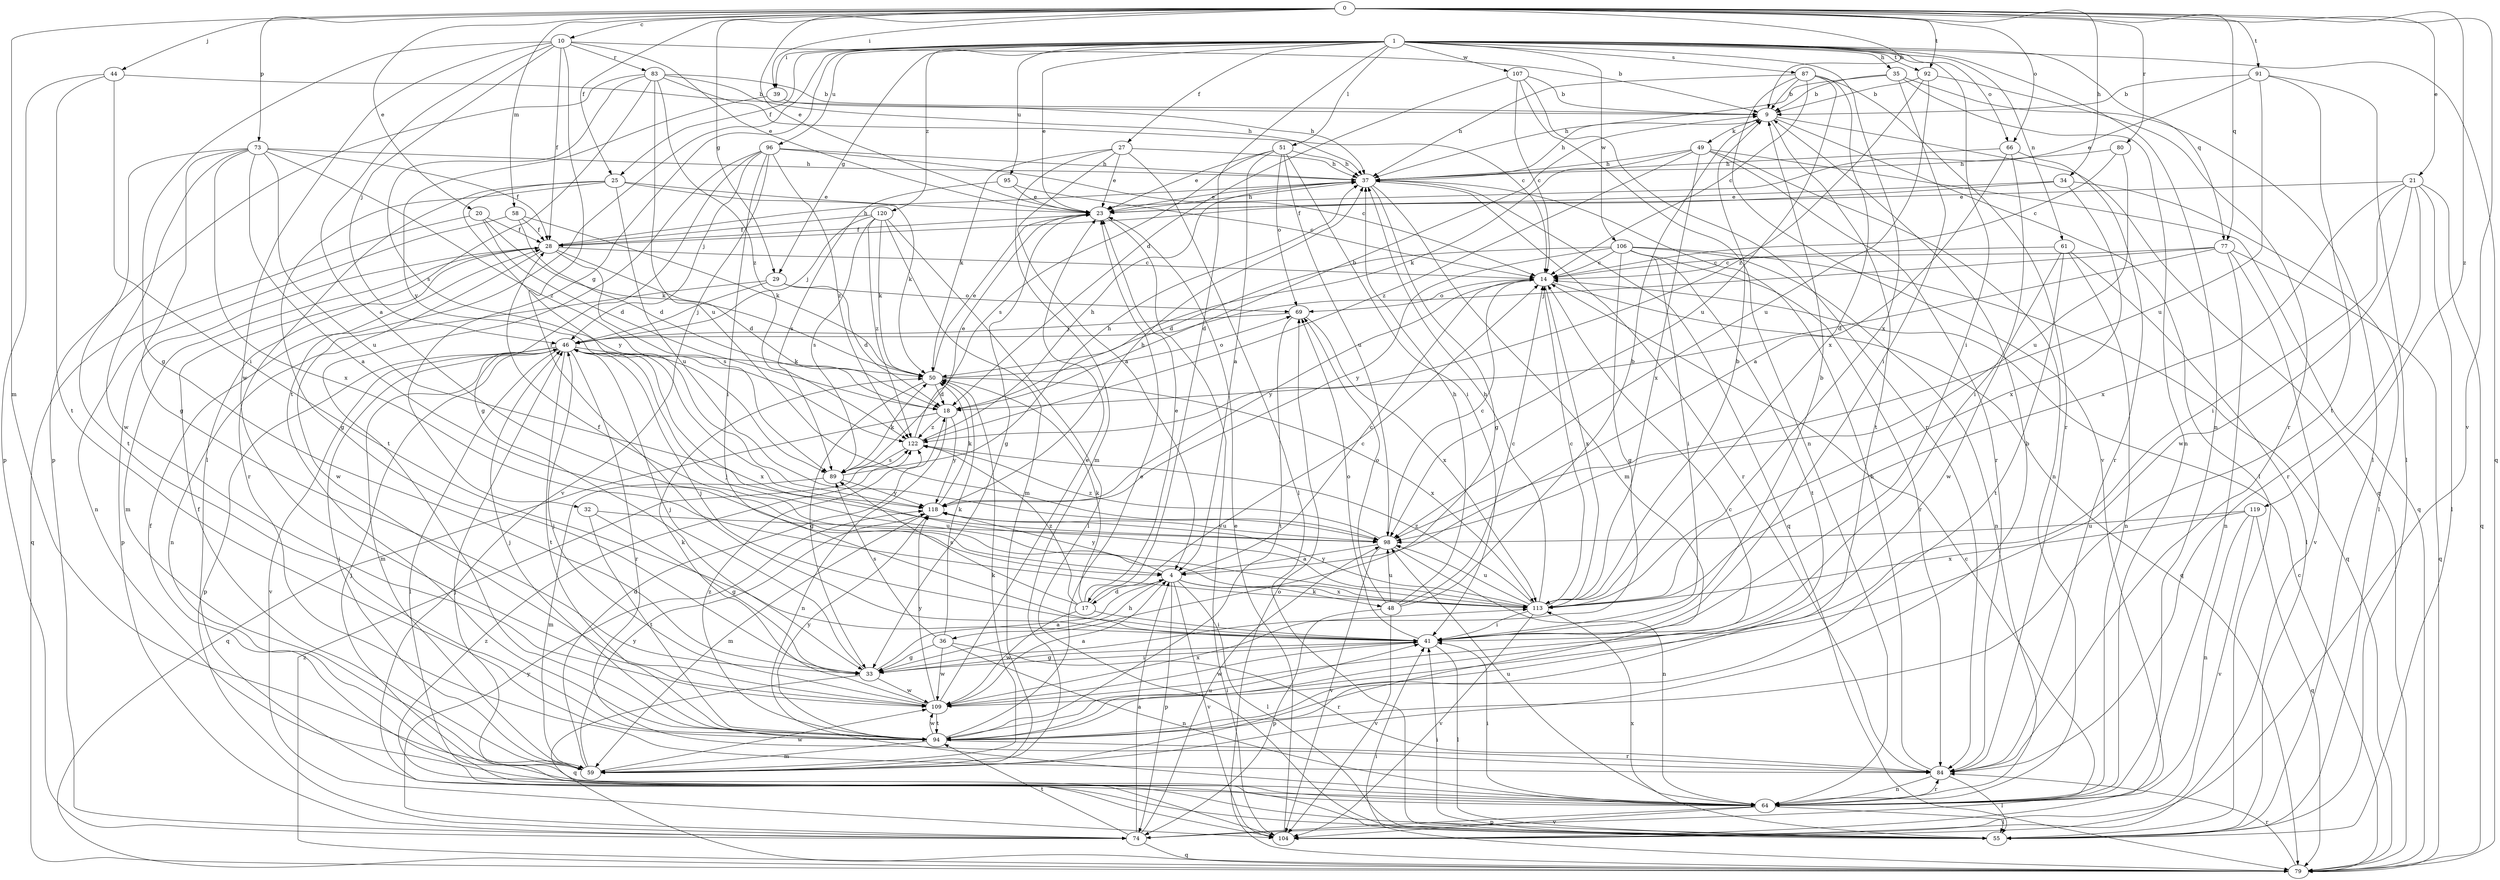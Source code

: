 strict digraph  {
0;
1;
4;
9;
10;
14;
17;
18;
20;
21;
23;
25;
27;
28;
29;
32;
33;
34;
35;
36;
37;
39;
41;
44;
46;
48;
49;
50;
51;
55;
58;
59;
61;
64;
66;
69;
73;
74;
77;
79;
80;
83;
84;
87;
89;
91;
92;
94;
95;
96;
98;
104;
106;
107;
109;
113;
118;
119;
120;
122;
0 -> 9  [label=b];
0 -> 10  [label=c];
0 -> 20  [label=e];
0 -> 21  [label=e];
0 -> 23  [label=e];
0 -> 25  [label=f];
0 -> 29  [label=g];
0 -> 34  [label=h];
0 -> 39  [label=i];
0 -> 44  [label=j];
0 -> 58  [label=m];
0 -> 59  [label=m];
0 -> 66  [label=o];
0 -> 73  [label=p];
0 -> 77  [label=q];
0 -> 80  [label=r];
0 -> 91  [label=t];
0 -> 92  [label=t];
0 -> 104  [label=v];
0 -> 119  [label=z];
1 -> 17  [label=d];
1 -> 23  [label=e];
1 -> 25  [label=f];
1 -> 27  [label=f];
1 -> 29  [label=g];
1 -> 32  [label=g];
1 -> 35  [label=h];
1 -> 39  [label=i];
1 -> 41  [label=i];
1 -> 51  [label=l];
1 -> 61  [label=n];
1 -> 64  [label=n];
1 -> 66  [label=o];
1 -> 77  [label=q];
1 -> 79  [label=q];
1 -> 87  [label=s];
1 -> 92  [label=t];
1 -> 94  [label=t];
1 -> 95  [label=u];
1 -> 96  [label=u];
1 -> 106  [label=w];
1 -> 107  [label=w];
1 -> 113  [label=x];
1 -> 120  [label=z];
4 -> 14  [label=c];
4 -> 17  [label=d];
4 -> 36  [label=h];
4 -> 48  [label=k];
4 -> 55  [label=l];
4 -> 74  [label=p];
4 -> 104  [label=v];
4 -> 113  [label=x];
4 -> 118  [label=y];
9 -> 37  [label=h];
9 -> 49  [label=k];
9 -> 55  [label=l];
9 -> 79  [label=q];
9 -> 94  [label=t];
10 -> 4  [label=a];
10 -> 9  [label=b];
10 -> 23  [label=e];
10 -> 28  [label=f];
10 -> 33  [label=g];
10 -> 41  [label=i];
10 -> 46  [label=j];
10 -> 83  [label=r];
10 -> 109  [label=w];
14 -> 69  [label=o];
14 -> 79  [label=q];
14 -> 113  [label=x];
14 -> 118  [label=y];
17 -> 14  [label=c];
17 -> 23  [label=e];
17 -> 41  [label=i];
17 -> 50  [label=k];
17 -> 89  [label=s];
17 -> 109  [label=w];
17 -> 122  [label=z];
18 -> 9  [label=b];
18 -> 64  [label=n];
18 -> 79  [label=q];
18 -> 118  [label=y];
18 -> 122  [label=z];
20 -> 18  [label=d];
20 -> 28  [label=f];
20 -> 50  [label=k];
20 -> 79  [label=q];
21 -> 23  [label=e];
21 -> 41  [label=i];
21 -> 55  [label=l];
21 -> 79  [label=q];
21 -> 84  [label=r];
21 -> 109  [label=w];
21 -> 113  [label=x];
23 -> 28  [label=f];
23 -> 33  [label=g];
23 -> 37  [label=h];
23 -> 104  [label=v];
25 -> 23  [label=e];
25 -> 33  [label=g];
25 -> 50  [label=k];
25 -> 84  [label=r];
25 -> 98  [label=u];
25 -> 118  [label=y];
27 -> 4  [label=a];
27 -> 23  [label=e];
27 -> 37  [label=h];
27 -> 50  [label=k];
27 -> 55  [label=l];
27 -> 59  [label=m];
28 -> 14  [label=c];
28 -> 18  [label=d];
28 -> 37  [label=h];
28 -> 59  [label=m];
28 -> 74  [label=p];
28 -> 89  [label=s];
28 -> 109  [label=w];
29 -> 18  [label=d];
29 -> 46  [label=j];
29 -> 64  [label=n];
29 -> 69  [label=o];
32 -> 33  [label=g];
32 -> 94  [label=t];
32 -> 98  [label=u];
33 -> 4  [label=a];
33 -> 41  [label=i];
33 -> 46  [label=j];
33 -> 79  [label=q];
33 -> 109  [label=w];
34 -> 23  [label=e];
34 -> 28  [label=f];
34 -> 55  [label=l];
34 -> 113  [label=x];
35 -> 9  [label=b];
35 -> 37  [label=h];
35 -> 41  [label=i];
35 -> 55  [label=l];
35 -> 64  [label=n];
36 -> 33  [label=g];
36 -> 50  [label=k];
36 -> 64  [label=n];
36 -> 84  [label=r];
36 -> 89  [label=s];
36 -> 109  [label=w];
37 -> 23  [label=e];
37 -> 33  [label=g];
37 -> 59  [label=m];
37 -> 79  [label=q];
37 -> 84  [label=r];
39 -> 37  [label=h];
39 -> 118  [label=y];
41 -> 9  [label=b];
41 -> 33  [label=g];
41 -> 46  [label=j];
41 -> 55  [label=l];
41 -> 69  [label=o];
41 -> 109  [label=w];
44 -> 9  [label=b];
44 -> 41  [label=i];
44 -> 74  [label=p];
44 -> 94  [label=t];
46 -> 50  [label=k];
46 -> 55  [label=l];
46 -> 59  [label=m];
46 -> 74  [label=p];
46 -> 84  [label=r];
46 -> 94  [label=t];
46 -> 104  [label=v];
46 -> 113  [label=x];
48 -> 9  [label=b];
48 -> 14  [label=c];
48 -> 37  [label=h];
48 -> 69  [label=o];
48 -> 74  [label=p];
48 -> 98  [label=u];
48 -> 104  [label=v];
49 -> 37  [label=h];
49 -> 50  [label=k];
49 -> 64  [label=n];
49 -> 79  [label=q];
49 -> 84  [label=r];
49 -> 113  [label=x];
49 -> 122  [label=z];
50 -> 18  [label=d];
50 -> 23  [label=e];
50 -> 33  [label=g];
50 -> 69  [label=o];
50 -> 113  [label=x];
51 -> 4  [label=a];
51 -> 23  [label=e];
51 -> 37  [label=h];
51 -> 41  [label=i];
51 -> 69  [label=o];
51 -> 89  [label=s];
51 -> 98  [label=u];
55 -> 41  [label=i];
55 -> 46  [label=j];
55 -> 113  [label=x];
58 -> 18  [label=d];
58 -> 28  [label=f];
58 -> 50  [label=k];
58 -> 64  [label=n];
59 -> 9  [label=b];
59 -> 18  [label=d];
59 -> 28  [label=f];
59 -> 46  [label=j];
59 -> 50  [label=k];
59 -> 109  [label=w];
59 -> 118  [label=y];
61 -> 14  [label=c];
61 -> 55  [label=l];
61 -> 64  [label=n];
61 -> 94  [label=t];
61 -> 109  [label=w];
64 -> 28  [label=f];
64 -> 41  [label=i];
64 -> 46  [label=j];
64 -> 55  [label=l];
64 -> 74  [label=p];
64 -> 84  [label=r];
64 -> 98  [label=u];
64 -> 104  [label=v];
66 -> 4  [label=a];
66 -> 37  [label=h];
66 -> 41  [label=i];
66 -> 84  [label=r];
69 -> 46  [label=j];
69 -> 94  [label=t];
69 -> 113  [label=x];
73 -> 4  [label=a];
73 -> 28  [label=f];
73 -> 33  [label=g];
73 -> 37  [label=h];
73 -> 94  [label=t];
73 -> 98  [label=u];
73 -> 109  [label=w];
73 -> 113  [label=x];
73 -> 122  [label=z];
74 -> 4  [label=a];
74 -> 14  [label=c];
74 -> 79  [label=q];
74 -> 94  [label=t];
74 -> 98  [label=u];
74 -> 118  [label=y];
77 -> 14  [label=c];
77 -> 18  [label=d];
77 -> 46  [label=j];
77 -> 64  [label=n];
77 -> 79  [label=q];
77 -> 104  [label=v];
79 -> 14  [label=c];
79 -> 41  [label=i];
79 -> 69  [label=o];
79 -> 84  [label=r];
79 -> 122  [label=z];
80 -> 14  [label=c];
80 -> 37  [label=h];
80 -> 98  [label=u];
83 -> 9  [label=b];
83 -> 14  [label=c];
83 -> 37  [label=h];
83 -> 55  [label=l];
83 -> 74  [label=p];
83 -> 89  [label=s];
83 -> 98  [label=u];
83 -> 122  [label=z];
84 -> 37  [label=h];
84 -> 55  [label=l];
84 -> 64  [label=n];
87 -> 9  [label=b];
87 -> 14  [label=c];
87 -> 37  [label=h];
87 -> 84  [label=r];
87 -> 98  [label=u];
87 -> 104  [label=v];
87 -> 113  [label=x];
89 -> 37  [label=h];
89 -> 50  [label=k];
89 -> 59  [label=m];
89 -> 118  [label=y];
91 -> 9  [label=b];
91 -> 23  [label=e];
91 -> 55  [label=l];
91 -> 94  [label=t];
91 -> 98  [label=u];
92 -> 9  [label=b];
92 -> 84  [label=r];
92 -> 98  [label=u];
92 -> 122  [label=z];
94 -> 14  [label=c];
94 -> 23  [label=e];
94 -> 41  [label=i];
94 -> 46  [label=j];
94 -> 59  [label=m];
94 -> 84  [label=r];
94 -> 109  [label=w];
94 -> 118  [label=y];
94 -> 122  [label=z];
95 -> 14  [label=c];
95 -> 23  [label=e];
95 -> 89  [label=s];
96 -> 14  [label=c];
96 -> 33  [label=g];
96 -> 37  [label=h];
96 -> 41  [label=i];
96 -> 46  [label=j];
96 -> 94  [label=t];
96 -> 104  [label=v];
96 -> 122  [label=z];
98 -> 4  [label=a];
98 -> 14  [label=c];
98 -> 64  [label=n];
98 -> 104  [label=v];
98 -> 122  [label=z];
104 -> 23  [label=e];
104 -> 122  [label=z];
106 -> 14  [label=c];
106 -> 18  [label=d];
106 -> 33  [label=g];
106 -> 41  [label=i];
106 -> 64  [label=n];
106 -> 79  [label=q];
106 -> 84  [label=r];
106 -> 94  [label=t];
106 -> 118  [label=y];
107 -> 9  [label=b];
107 -> 14  [label=c];
107 -> 18  [label=d];
107 -> 64  [label=n];
107 -> 84  [label=r];
109 -> 4  [label=a];
109 -> 23  [label=e];
109 -> 46  [label=j];
109 -> 50  [label=k];
109 -> 94  [label=t];
109 -> 113  [label=x];
109 -> 118  [label=y];
113 -> 9  [label=b];
113 -> 14  [label=c];
113 -> 28  [label=f];
113 -> 37  [label=h];
113 -> 41  [label=i];
113 -> 46  [label=j];
113 -> 98  [label=u];
113 -> 104  [label=v];
113 -> 118  [label=y];
113 -> 122  [label=z];
118 -> 37  [label=h];
118 -> 50  [label=k];
118 -> 59  [label=m];
118 -> 98  [label=u];
119 -> 64  [label=n];
119 -> 79  [label=q];
119 -> 98  [label=u];
119 -> 104  [label=v];
119 -> 113  [label=x];
120 -> 28  [label=f];
120 -> 46  [label=j];
120 -> 50  [label=k];
120 -> 55  [label=l];
120 -> 59  [label=m];
120 -> 89  [label=s];
120 -> 122  [label=z];
122 -> 23  [label=e];
122 -> 37  [label=h];
122 -> 89  [label=s];
}
